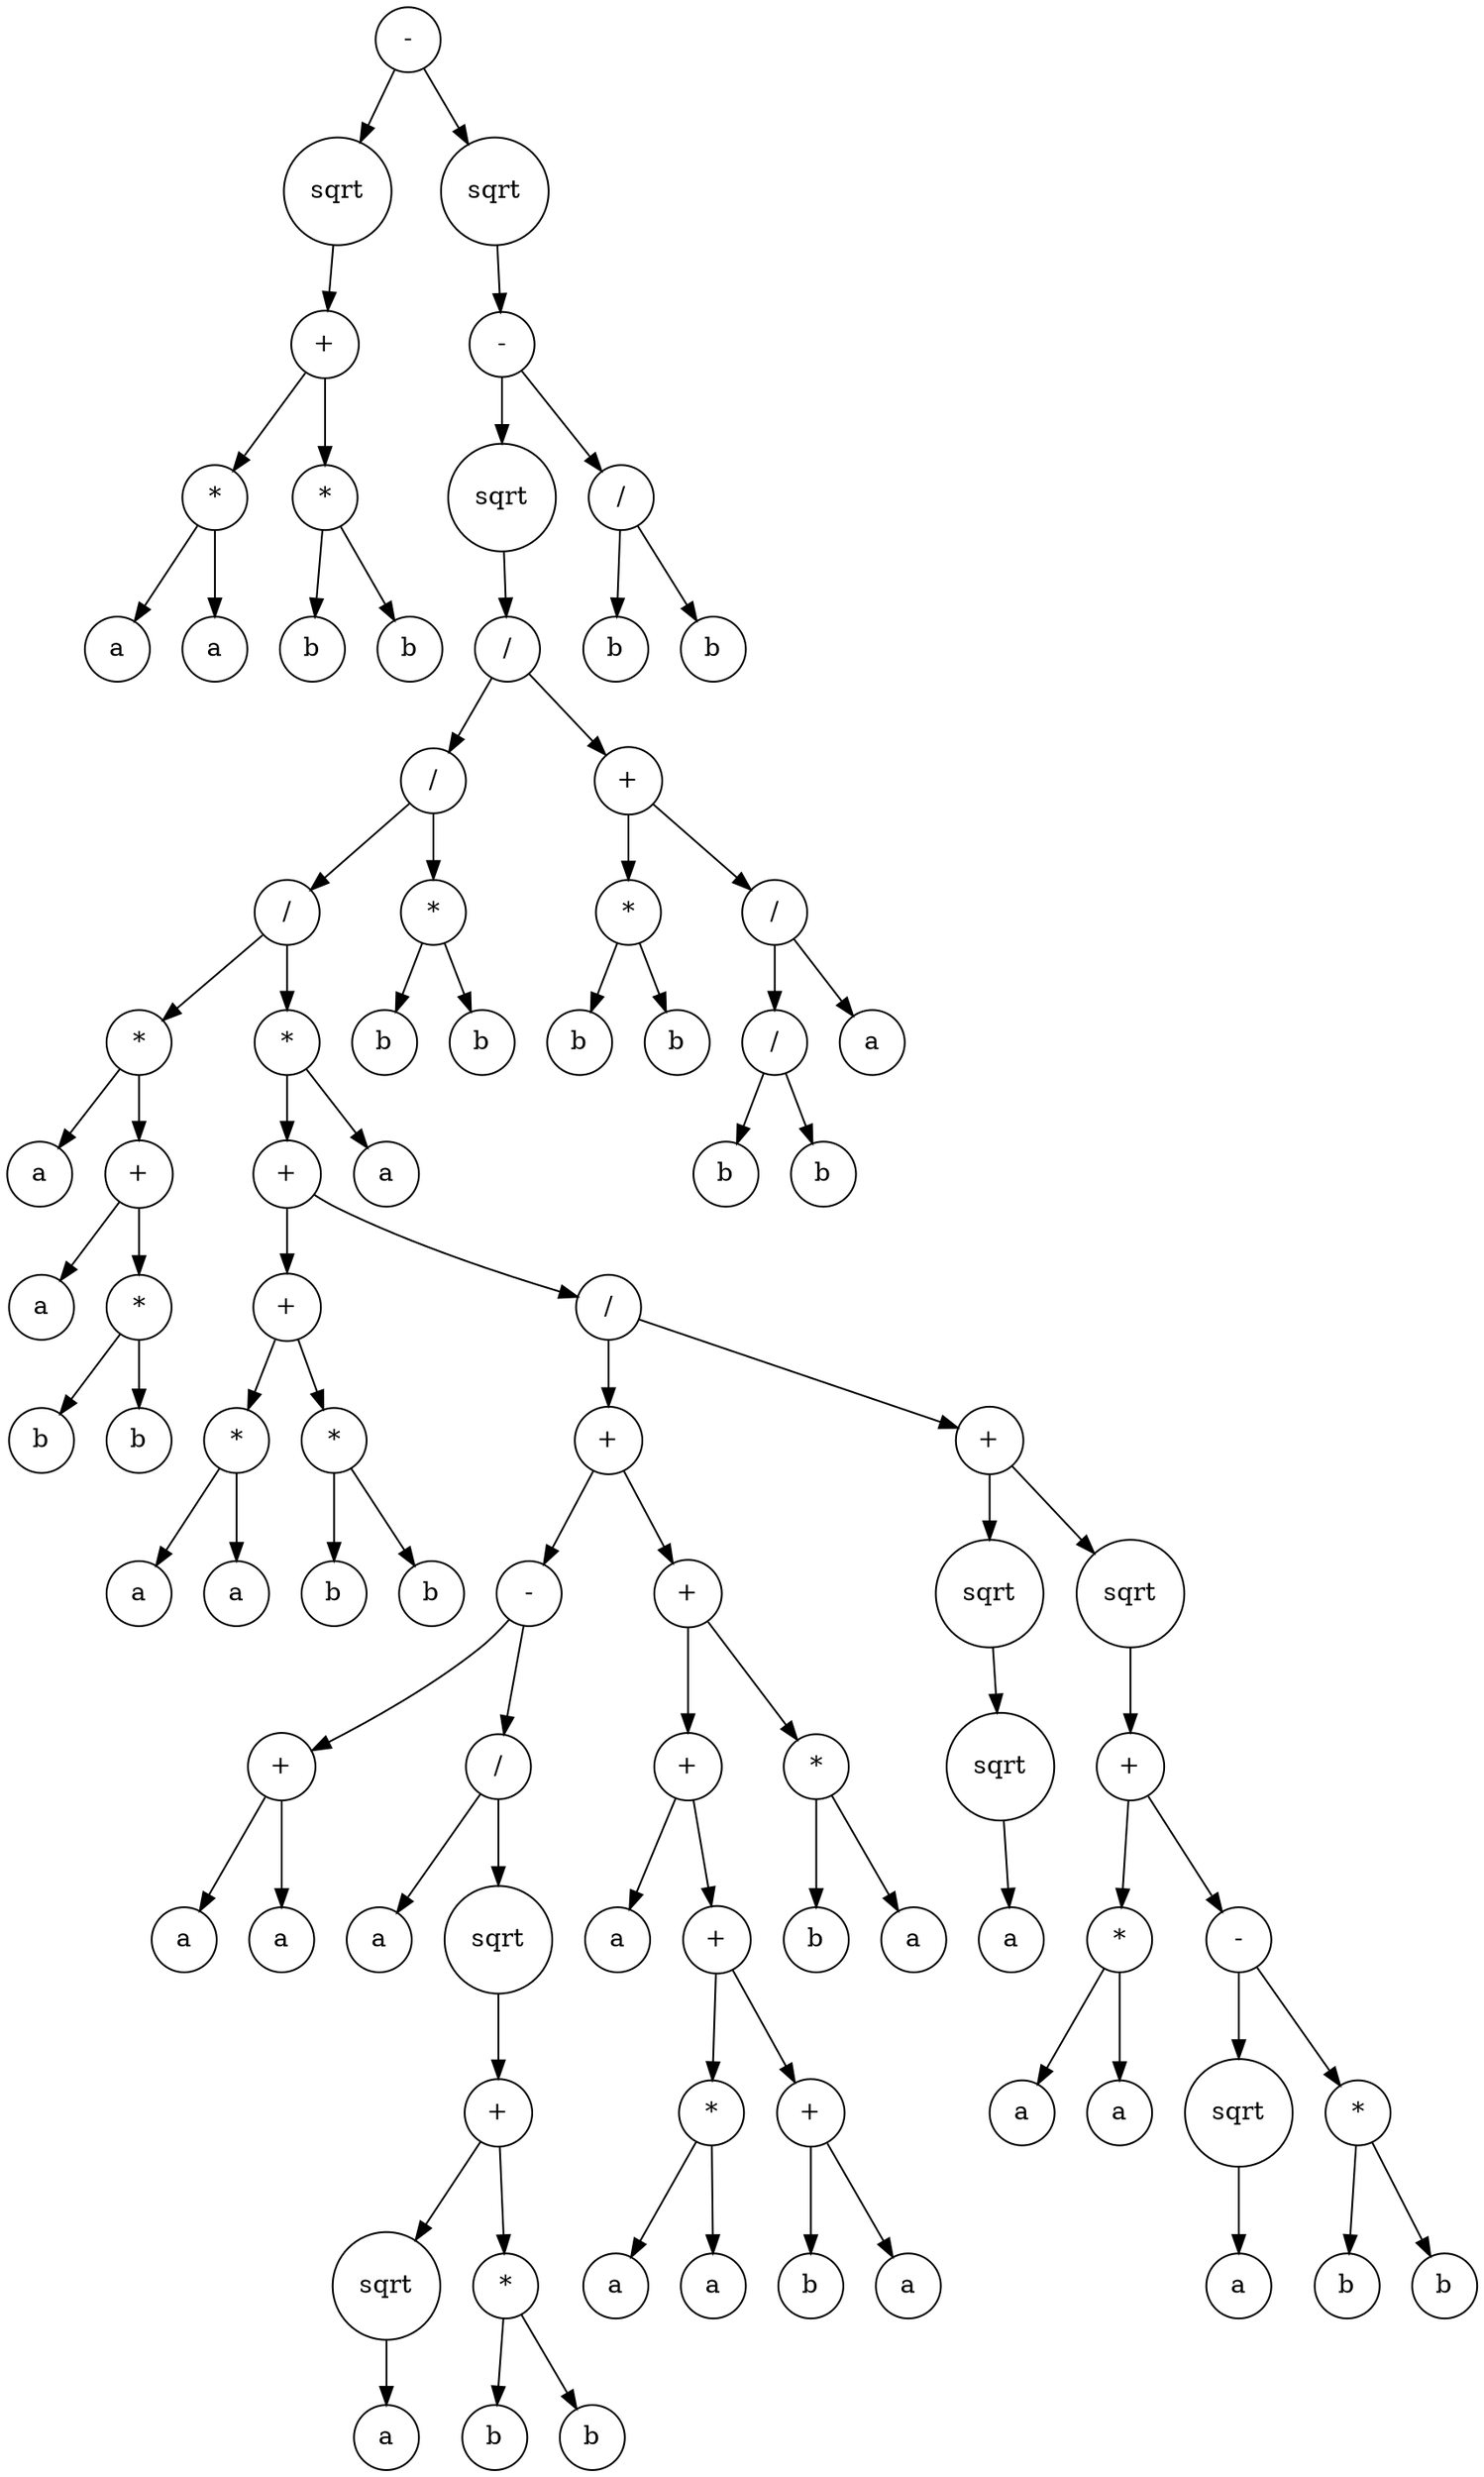 digraph g {
graph [ordering=out];
node [shape=circle];
n[label = "-"];
n0[label = "sqrt"];
n00[label = "+"];
n000[label = "*"];
n0000[label = "a"];
n000 -> n0000;
n0001[label = "a"];
n000 -> n0001;
n00 -> n000;
n001[label = "*"];
n0010[label = "b"];
n001 -> n0010;
n0011[label = "b"];
n001 -> n0011;
n00 -> n001;
n0 -> n00;
n -> n0;
n1[label = "sqrt"];
n10[label = "-"];
n100[label = "sqrt"];
n1000[label = "/"];
n10000[label = "/"];
n100000[label = "/"];
n1000000[label = "*"];
n10000000[label = "a"];
n1000000 -> n10000000;
n10000001[label = "+"];
n100000010[label = "a"];
n10000001 -> n100000010;
n100000011[label = "*"];
n1000000110[label = "b"];
n100000011 -> n1000000110;
n1000000111[label = "b"];
n100000011 -> n1000000111;
n10000001 -> n100000011;
n1000000 -> n10000001;
n100000 -> n1000000;
n1000001[label = "*"];
n10000010[label = "+"];
n100000100[label = "+"];
n1000001000[label = "*"];
n10000010000[label = "a"];
n1000001000 -> n10000010000;
n10000010001[label = "a"];
n1000001000 -> n10000010001;
n100000100 -> n1000001000;
n1000001001[label = "*"];
n10000010010[label = "b"];
n1000001001 -> n10000010010;
n10000010011[label = "b"];
n1000001001 -> n10000010011;
n100000100 -> n1000001001;
n10000010 -> n100000100;
n100000101[label = "/"];
n1000001010[label = "+"];
n10000010100[label = "-"];
n100000101000[label = "+"];
n1000001010000[label = "a"];
n100000101000 -> n1000001010000;
n1000001010001[label = "a"];
n100000101000 -> n1000001010001;
n10000010100 -> n100000101000;
n100000101001[label = "/"];
n1000001010010[label = "a"];
n100000101001 -> n1000001010010;
n1000001010011[label = "sqrt"];
n10000010100110[label = "+"];
n100000101001100[label = "sqrt"];
n1000001010011000[label = "a"];
n100000101001100 -> n1000001010011000;
n10000010100110 -> n100000101001100;
n100000101001101[label = "*"];
n1000001010011010[label = "b"];
n100000101001101 -> n1000001010011010;
n1000001010011011[label = "b"];
n100000101001101 -> n1000001010011011;
n10000010100110 -> n100000101001101;
n1000001010011 -> n10000010100110;
n100000101001 -> n1000001010011;
n10000010100 -> n100000101001;
n1000001010 -> n10000010100;
n10000010101[label = "+"];
n100000101010[label = "+"];
n1000001010100[label = "a"];
n100000101010 -> n1000001010100;
n1000001010101[label = "+"];
n10000010101010[label = "*"];
n100000101010100[label = "a"];
n10000010101010 -> n100000101010100;
n100000101010101[label = "a"];
n10000010101010 -> n100000101010101;
n1000001010101 -> n10000010101010;
n10000010101011[label = "+"];
n100000101010110[label = "b"];
n10000010101011 -> n100000101010110;
n100000101010111[label = "a"];
n10000010101011 -> n100000101010111;
n1000001010101 -> n10000010101011;
n100000101010 -> n1000001010101;
n10000010101 -> n100000101010;
n100000101011[label = "*"];
n1000001010110[label = "b"];
n100000101011 -> n1000001010110;
n1000001010111[label = "a"];
n100000101011 -> n1000001010111;
n10000010101 -> n100000101011;
n1000001010 -> n10000010101;
n100000101 -> n1000001010;
n1000001011[label = "+"];
n10000010110[label = "sqrt"];
n100000101100[label = "sqrt"];
n1000001011000[label = "a"];
n100000101100 -> n1000001011000;
n10000010110 -> n100000101100;
n1000001011 -> n10000010110;
n10000010111[label = "sqrt"];
n100000101110[label = "+"];
n1000001011100[label = "*"];
n10000010111000[label = "a"];
n1000001011100 -> n10000010111000;
n10000010111001[label = "a"];
n1000001011100 -> n10000010111001;
n100000101110 -> n1000001011100;
n1000001011101[label = "-"];
n10000010111010[label = "sqrt"];
n100000101110100[label = "a"];
n10000010111010 -> n100000101110100;
n1000001011101 -> n10000010111010;
n10000010111011[label = "*"];
n100000101110110[label = "b"];
n10000010111011 -> n100000101110110;
n100000101110111[label = "b"];
n10000010111011 -> n100000101110111;
n1000001011101 -> n10000010111011;
n100000101110 -> n1000001011101;
n10000010111 -> n100000101110;
n1000001011 -> n10000010111;
n100000101 -> n1000001011;
n10000010 -> n100000101;
n1000001 -> n10000010;
n10000011[label = "a"];
n1000001 -> n10000011;
n100000 -> n1000001;
n10000 -> n100000;
n100001[label = "*"];
n1000010[label = "b"];
n100001 -> n1000010;
n1000011[label = "b"];
n100001 -> n1000011;
n10000 -> n100001;
n1000 -> n10000;
n10001[label = "+"];
n100010[label = "*"];
n1000100[label = "b"];
n100010 -> n1000100;
n1000101[label = "b"];
n100010 -> n1000101;
n10001 -> n100010;
n100011[label = "/"];
n1000110[label = "/"];
n10001100[label = "b"];
n1000110 -> n10001100;
n10001101[label = "b"];
n1000110 -> n10001101;
n100011 -> n1000110;
n1000111[label = "a"];
n100011 -> n1000111;
n10001 -> n100011;
n1000 -> n10001;
n100 -> n1000;
n10 -> n100;
n101[label = "/"];
n1010[label = "b"];
n101 -> n1010;
n1011[label = "b"];
n101 -> n1011;
n10 -> n101;
n1 -> n10;
n -> n1;
}
